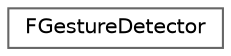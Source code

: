 digraph "Graphical Class Hierarchy"
{
 // INTERACTIVE_SVG=YES
 // LATEX_PDF_SIZE
  bgcolor="transparent";
  edge [fontname=Helvetica,fontsize=10,labelfontname=Helvetica,labelfontsize=10];
  node [fontname=Helvetica,fontsize=10,shape=box,height=0.2,width=0.4];
  rankdir="LR";
  Node0 [id="Node000000",label="FGestureDetector",height=0.2,width=0.4,color="grey40", fillcolor="white", style="filled",URL="$d0/ddf/classFGestureDetector.html",tooltip="The gesture detector can simulate the detection of certain kinds of gestures that may or may not be a..."];
}
